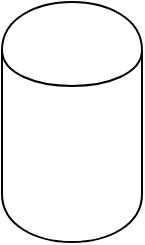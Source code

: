 <mxfile version="12.3.9" type="device" pages="1"><diagram id="_Yvw4D8umvxxDwJP83t0" name="Page-1"><mxGraphModel dx="868" dy="471" grid="1" gridSize="10" guides="1" tooltips="1" connect="1" arrows="1" fold="1" page="1" pageScale="1" pageWidth="827" pageHeight="1169" math="0" shadow="0"><root><mxCell id="0"/><mxCell id="1" parent="0"/><mxCell id="wKqM-iV3Ld6ztmgsKFFn-1" value="" style="shape=cylinder;whiteSpace=wrap;html=1;boundedLbl=1;backgroundOutline=1;" vertex="1" parent="1"><mxGeometry x="220" y="200" width="70" height="120" as="geometry"/></mxCell></root></mxGraphModel></diagram></mxfile>